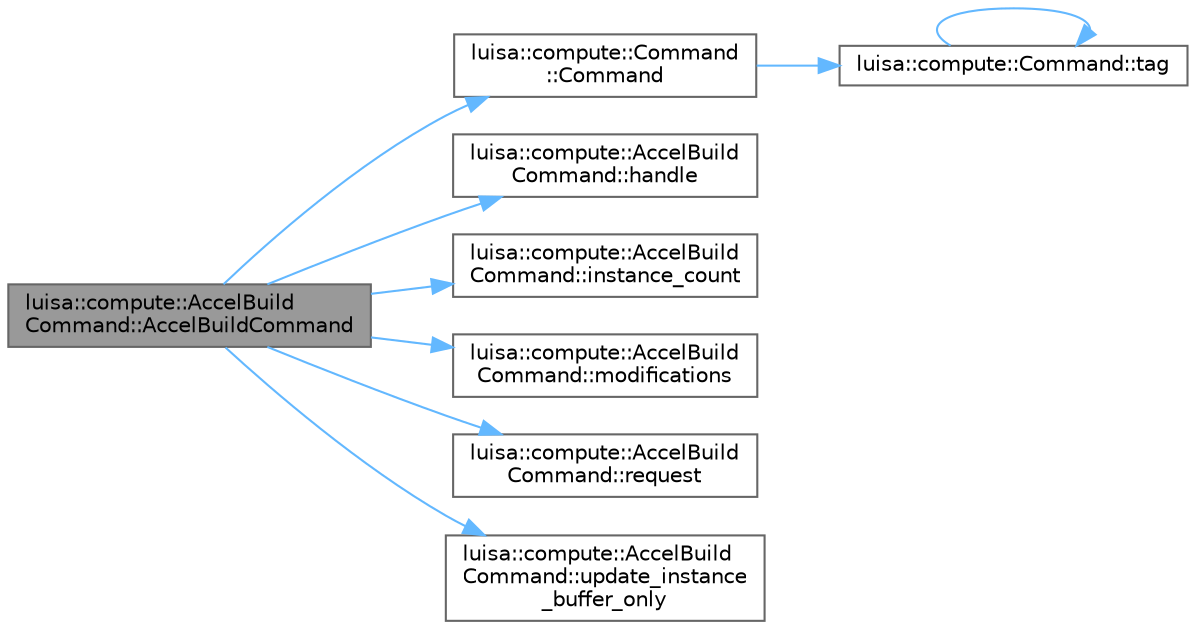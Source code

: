 digraph "luisa::compute::AccelBuildCommand::AccelBuildCommand"
{
 // LATEX_PDF_SIZE
  bgcolor="transparent";
  edge [fontname=Helvetica,fontsize=10,labelfontname=Helvetica,labelfontsize=10];
  node [fontname=Helvetica,fontsize=10,shape=box,height=0.2,width=0.4];
  rankdir="LR";
  Node1 [id="Node000001",label="luisa::compute::AccelBuild\lCommand::AccelBuildCommand",height=0.2,width=0.4,color="gray40", fillcolor="grey60", style="filled", fontcolor="black",tooltip=" "];
  Node1 -> Node2 [id="edge9_Node000001_Node000002",color="steelblue1",style="solid",tooltip=" "];
  Node2 [id="Node000002",label="luisa::compute::Command\l::Command",height=0.2,width=0.4,color="grey40", fillcolor="white", style="filled",URL="$classluisa_1_1compute_1_1_command.html#a5e3352338fbe2300dbde316632484f56",tooltip=" "];
  Node2 -> Node3 [id="edge10_Node000002_Node000003",color="steelblue1",style="solid",tooltip=" "];
  Node3 [id="Node000003",label="luisa::compute::Command::tag",height=0.2,width=0.4,color="grey40", fillcolor="white", style="filled",URL="$classluisa_1_1compute_1_1_command.html#af5d6279e53fdc5a6bb50b95d7f0591ba",tooltip=" "];
  Node3 -> Node3 [id="edge11_Node000003_Node000003",color="steelblue1",style="solid",tooltip=" "];
  Node1 -> Node4 [id="edge12_Node000001_Node000004",color="steelblue1",style="solid",tooltip=" "];
  Node4 [id="Node000004",label="luisa::compute::AccelBuild\lCommand::handle",height=0.2,width=0.4,color="grey40", fillcolor="white", style="filled",URL="$classluisa_1_1compute_1_1_accel_build_command.html#af94bb5f33118f9395feb0d995f4acb6d",tooltip=" "];
  Node1 -> Node5 [id="edge13_Node000001_Node000005",color="steelblue1",style="solid",tooltip=" "];
  Node5 [id="Node000005",label="luisa::compute::AccelBuild\lCommand::instance_count",height=0.2,width=0.4,color="grey40", fillcolor="white", style="filled",URL="$classluisa_1_1compute_1_1_accel_build_command.html#aeada686ab21c1b6ac594ae9863d6617e",tooltip=" "];
  Node1 -> Node6 [id="edge14_Node000001_Node000006",color="steelblue1",style="solid",tooltip=" "];
  Node6 [id="Node000006",label="luisa::compute::AccelBuild\lCommand::modifications",height=0.2,width=0.4,color="grey40", fillcolor="white", style="filled",URL="$classluisa_1_1compute_1_1_accel_build_command.html#a87a865781acbee873d2a7125dbc8b391",tooltip=" "];
  Node1 -> Node7 [id="edge15_Node000001_Node000007",color="steelblue1",style="solid",tooltip=" "];
  Node7 [id="Node000007",label="luisa::compute::AccelBuild\lCommand::request",height=0.2,width=0.4,color="grey40", fillcolor="white", style="filled",URL="$classluisa_1_1compute_1_1_accel_build_command.html#a118a6a8f62f94abcbaf3514db0d12c3e",tooltip=" "];
  Node1 -> Node8 [id="edge16_Node000001_Node000008",color="steelblue1",style="solid",tooltip=" "];
  Node8 [id="Node000008",label="luisa::compute::AccelBuild\lCommand::update_instance\l_buffer_only",height=0.2,width=0.4,color="grey40", fillcolor="white", style="filled",URL="$classluisa_1_1compute_1_1_accel_build_command.html#a3cf3bf3507f75265231c1c3167f98b70",tooltip=" "];
}

